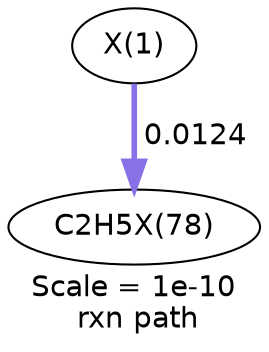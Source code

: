 digraph reaction_paths {
center=1;
s15 -> s19[fontname="Helvetica", style="setlinewidth(2.69)", arrowsize=1.34, color="0.7, 0.512, 0.9"
, label=" 0.0124"];
s15 [ fontname="Helvetica", label="X(1)"];
s19 [ fontname="Helvetica", label="C2H5X(78)"];
 label = "Scale = 1e-10\l rxn path";
 fontname = "Helvetica";
}
